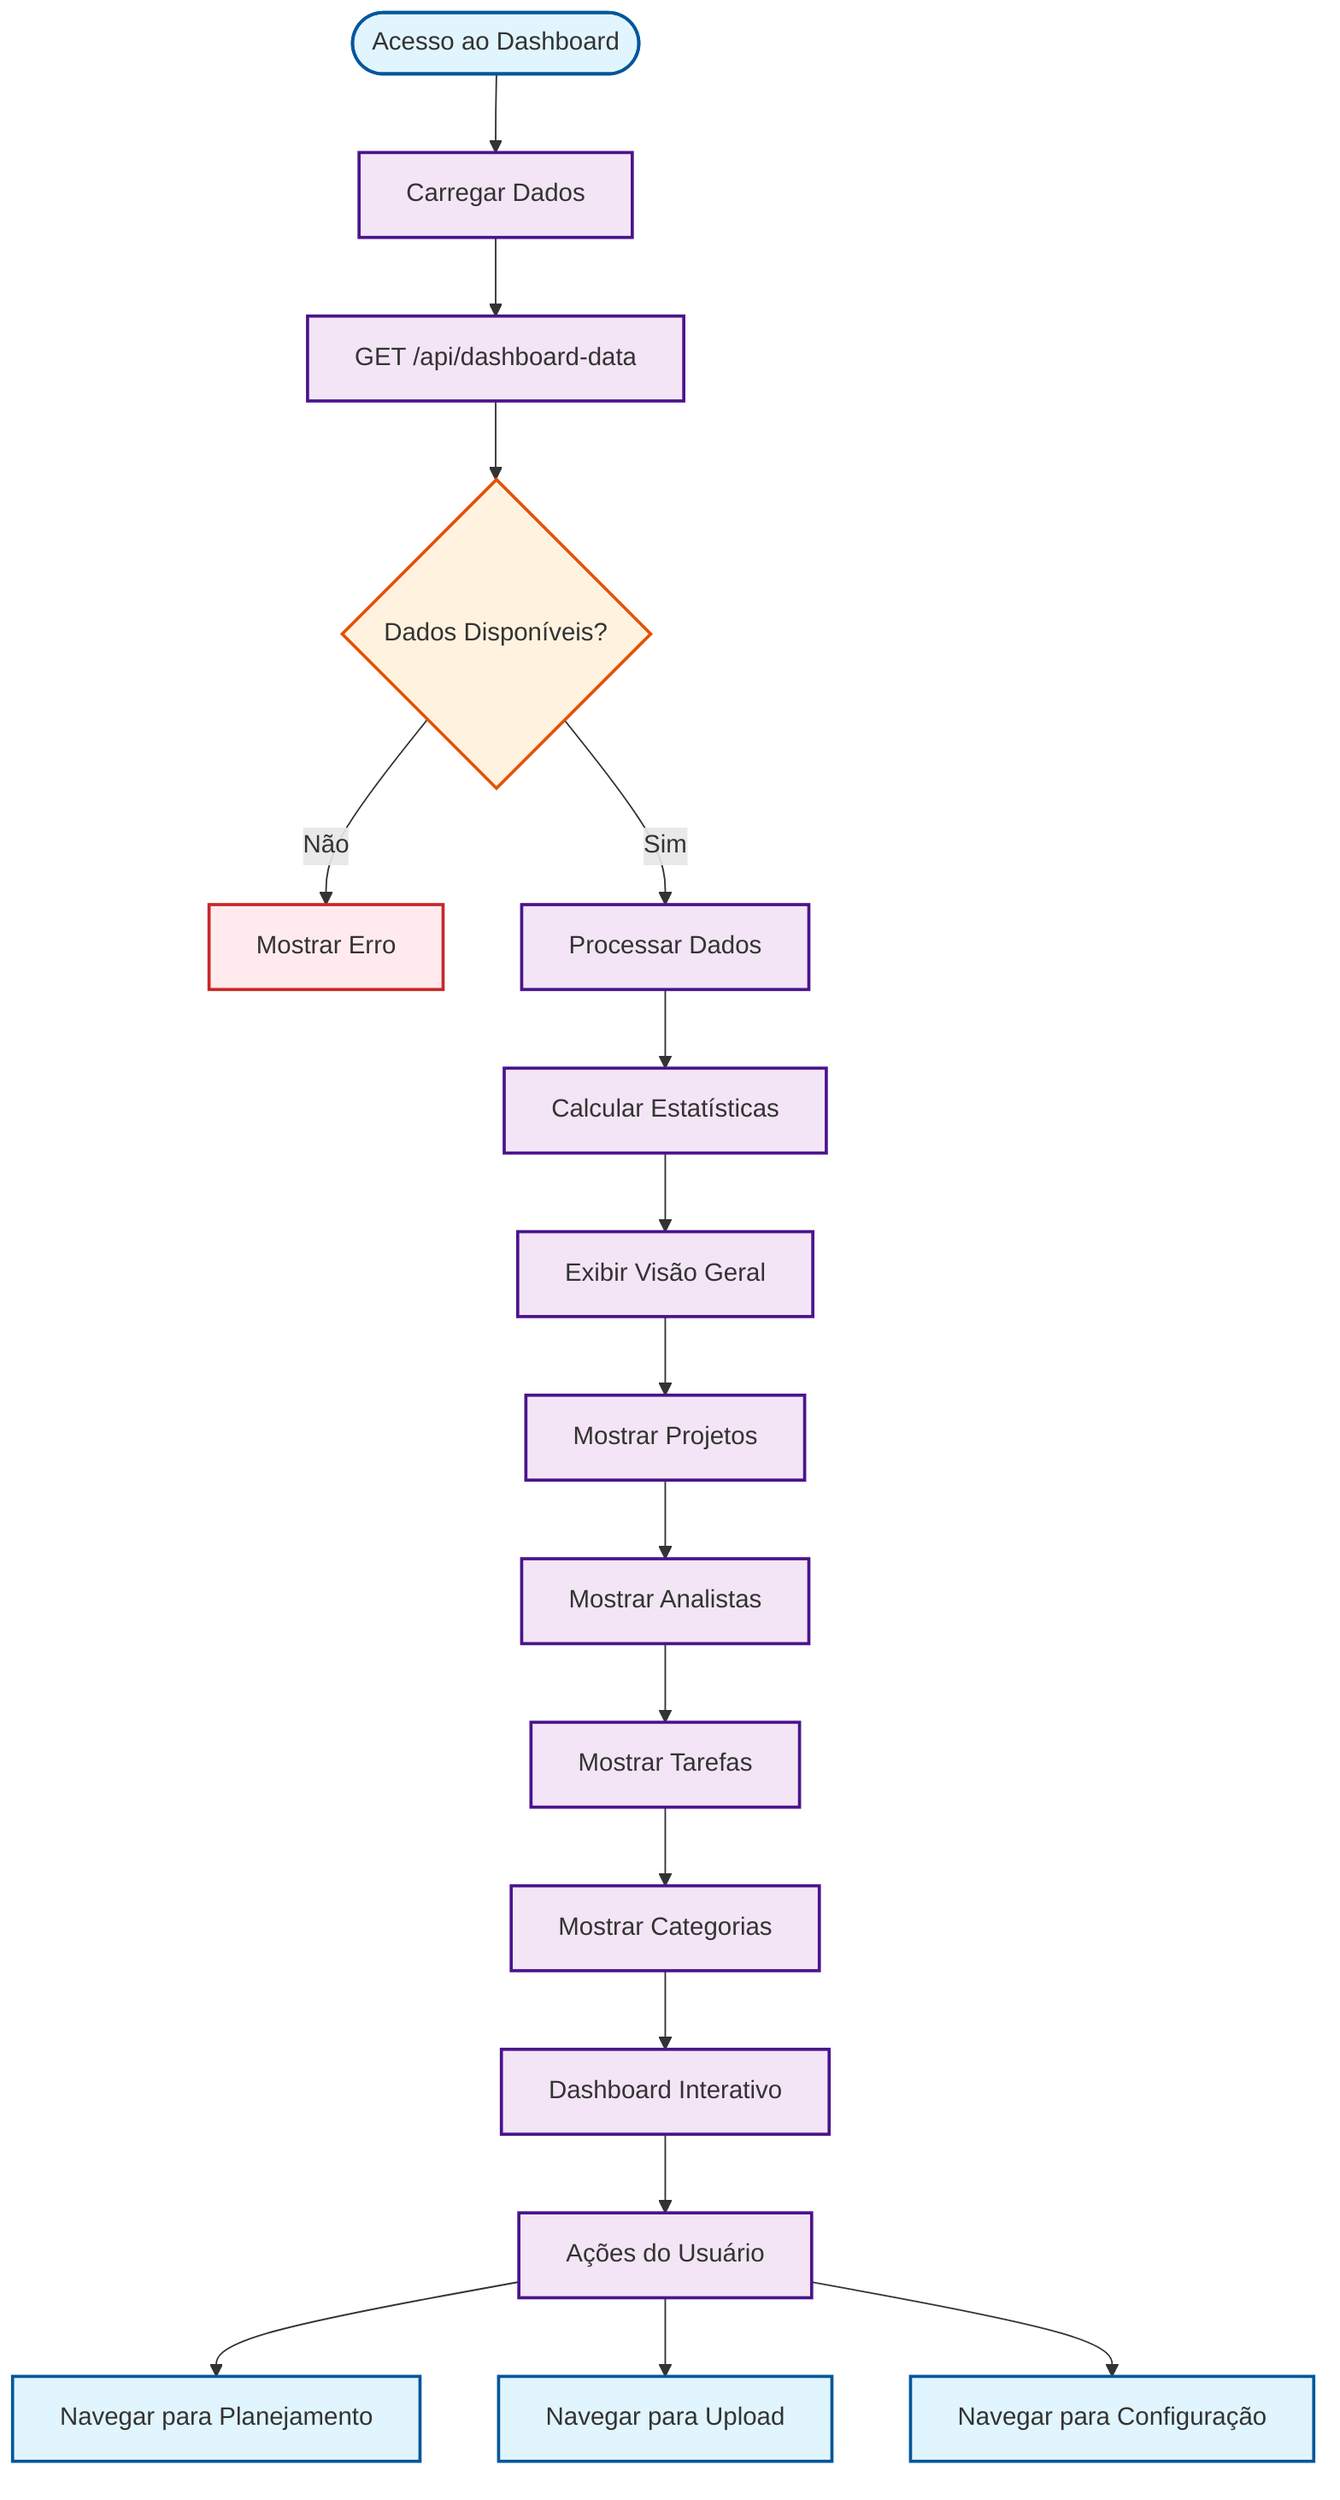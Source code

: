 flowchart TD
    DASHBOARD_START([Acesso ao Dashboard]) --> LOAD_DASHBOARD_DATA[Carregar Dados]
    LOAD_DASHBOARD_DATA --> API_CALL[GET /api/dashboard-data]
    API_CALL --> DATA_AVAILABLE{Dados Disponíveis?}
    DATA_AVAILABLE -->|Não| SHOW_ERROR[Mostrar Erro]
    DATA_AVAILABLE -->|Sim| PROCESS_DATA[Processar Dados]
    PROCESS_DATA --> CALCULATE_STATS[Calcular Estatísticas]
    CALCULATE_STATS --> DISPLAY_OVERVIEW[Exibir Visão Geral]
    DISPLAY_OVERVIEW --> SHOW_PROJECTS[Mostrar Projetos]
    SHOW_PROJECTS --> SHOW_ANALYSTS[Mostrar Analistas]
    SHOW_ANALYSTS --> SHOW_TASKS[Mostrar Tarefas]
    SHOW_TASKS --> SHOW_CATEGORIES[Mostrar Categorias]
    SHOW_CATEGORIES --> INTERACTIVE_DASHBOARD[Dashboard Interativo]
    INTERACTIVE_DASHBOARD --> USER_ACTIONS[Ações do Usuário]
    USER_ACTIONS --> NAVIGATE_TO_PLANNING[Navegar para Planejamento]
    USER_ACTIONS --> NAVIGATE_TO_UPLOAD[Navegar para Upload]
    USER_ACTIONS --> NAVIGATE_TO_CONFIG[Navegar para Configuração]
    
    classDef startEnd fill:#e1f5fe,stroke:#01579b,stroke-width:2px
    classDef process fill:#f3e5f5,stroke:#4a148c,stroke-width:2px
    classDef decision fill:#fff3e0,stroke:#e65100,stroke-width:2px
    classDef error fill:#ffebee,stroke:#c62828,stroke-width:2px
    
    class DASHBOARD_START,NAVIGATE_TO_PLANNING,NAVIGATE_TO_UPLOAD,NAVIGATE_TO_CONFIG startEnd
    class LOAD_DASHBOARD_DATA,API_CALL,PROCESS_DATA,CALCULATE_STATS,DISPLAY_OVERVIEW,SHOW_PROJECTS,SHOW_ANALYSTS,SHOW_TASKS,SHOW_CATEGORIES,INTERACTIVE_DASHBOARD,USER_ACTIONS process
    class DATA_AVAILABLE decision
    class SHOW_ERROR error